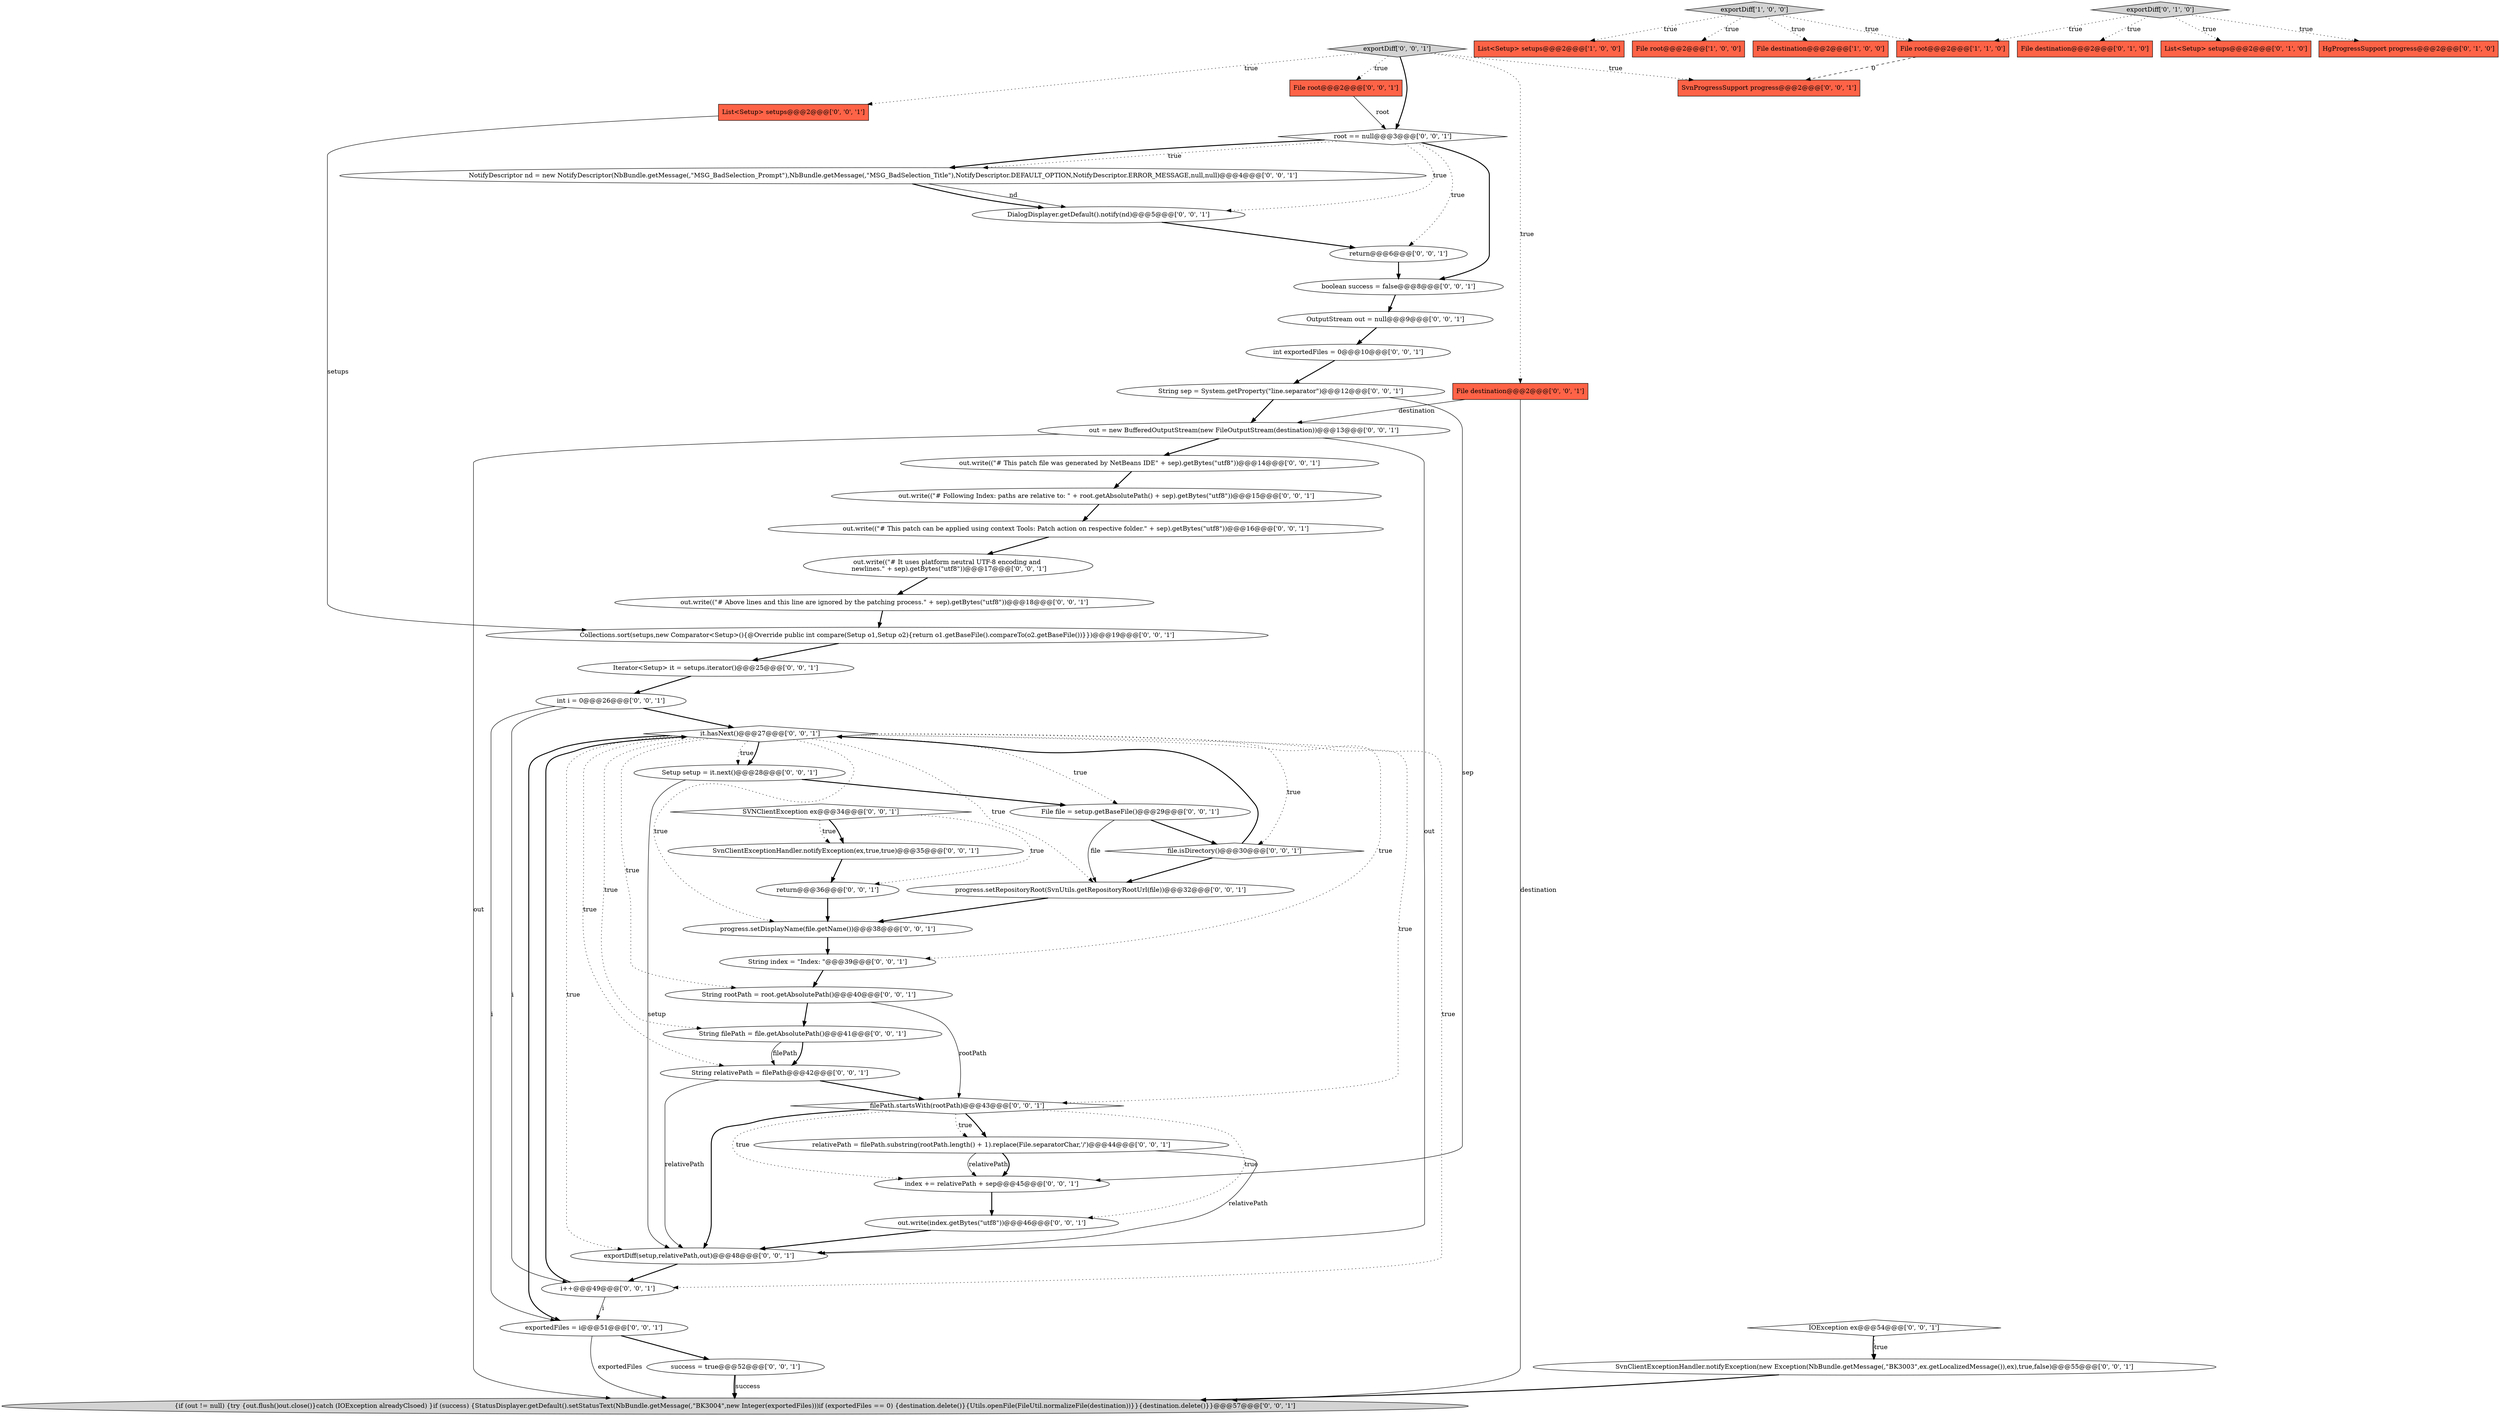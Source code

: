 digraph {
38 [style = filled, label = "Iterator<Setup> it = setups.iterator()@@@25@@@['0', '0', '1']", fillcolor = white, shape = ellipse image = "AAA0AAABBB3BBB"];
46 [style = filled, label = "out.write((\"# This patch can be applied using context Tools: Patch action on respective folder.\" + sep).getBytes(\"utf8\"))@@@16@@@['0', '0', '1']", fillcolor = white, shape = ellipse image = "AAA0AAABBB3BBB"];
51 [style = filled, label = "progress.setDisplayName(file.getName())@@@38@@@['0', '0', '1']", fillcolor = white, shape = ellipse image = "AAA0AAABBB3BBB"];
22 [style = filled, label = "Collections.sort(setups,new Comparator<Setup>(){@Override public int compare(Setup o1,Setup o2){return o1.getBaseFile().compareTo(o2.getBaseFile())}})@@@19@@@['0', '0', '1']", fillcolor = white, shape = ellipse image = "AAA0AAABBB3BBB"];
54 [style = filled, label = "exportDiff(setup,relativePath,out)@@@48@@@['0', '0', '1']", fillcolor = white, shape = ellipse image = "AAA0AAABBB3BBB"];
7 [style = filled, label = "File destination@@@2@@@['0', '1', '0']", fillcolor = tomato, shape = box image = "AAA0AAABBB2BBB"];
15 [style = filled, label = "int i = 0@@@26@@@['0', '0', '1']", fillcolor = white, shape = ellipse image = "AAA0AAABBB3BBB"];
41 [style = filled, label = "out.write((\"# It uses platform neutral UTF-8 encoding and \n newlines.\" + sep).getBytes(\"utf8\"))@@@17@@@['0', '0', '1']", fillcolor = white, shape = ellipse image = "AAA0AAABBB3BBB"];
0 [style = filled, label = "List<Setup> setups@@@2@@@['1', '0', '0']", fillcolor = tomato, shape = box image = "AAA0AAABBB1BBB"];
20 [style = filled, label = "String filePath = file.getAbsolutePath()@@@41@@@['0', '0', '1']", fillcolor = white, shape = ellipse image = "AAA0AAABBB3BBB"];
36 [style = filled, label = "SvnClientExceptionHandler.notifyException(ex,true,true)@@@35@@@['0', '0', '1']", fillcolor = white, shape = ellipse image = "AAA0AAABBB3BBB"];
31 [style = filled, label = "NotifyDescriptor nd = new NotifyDescriptor(NbBundle.getMessage(,\"MSG_BadSelection_Prompt\"),NbBundle.getMessage(,\"MSG_BadSelection_Title\"),NotifyDescriptor.DEFAULT_OPTION,NotifyDescriptor.ERROR_MESSAGE,null,null)@@@4@@@['0', '0', '1']", fillcolor = white, shape = ellipse image = "AAA0AAABBB3BBB"];
42 [style = filled, label = "String rootPath = root.getAbsolutePath()@@@40@@@['0', '0', '1']", fillcolor = white, shape = ellipse image = "AAA0AAABBB3BBB"];
8 [style = filled, label = "List<Setup> setups@@@2@@@['0', '1', '0']", fillcolor = tomato, shape = box image = "AAA0AAABBB2BBB"];
25 [style = filled, label = "boolean success = false@@@8@@@['0', '0', '1']", fillcolor = white, shape = ellipse image = "AAA0AAABBB3BBB"];
43 [style = filled, label = "out.write((\"# Following Index: paths are relative to: \" + root.getAbsolutePath() + sep).getBytes(\"utf8\"))@@@15@@@['0', '0', '1']", fillcolor = white, shape = ellipse image = "AAA0AAABBB3BBB"];
11 [style = filled, label = "File file = setup.getBaseFile()@@@29@@@['0', '0', '1']", fillcolor = white, shape = ellipse image = "AAA0AAABBB3BBB"];
47 [style = filled, label = "relativePath = filePath.substring(rootPath.length() + 1).replace(File.separatorChar,'/')@@@44@@@['0', '0', '1']", fillcolor = white, shape = ellipse image = "AAA0AAABBB3BBB"];
49 [style = filled, label = "SvnProgressSupport progress@@@2@@@['0', '0', '1']", fillcolor = tomato, shape = box image = "AAA0AAABBB3BBB"];
50 [style = filled, label = "int exportedFiles = 0@@@10@@@['0', '0', '1']", fillcolor = white, shape = ellipse image = "AAA0AAABBB3BBB"];
34 [style = filled, label = "return@@@36@@@['0', '0', '1']", fillcolor = white, shape = ellipse image = "AAA0AAABBB3BBB"];
45 [style = filled, label = "out.write(index.getBytes(\"utf8\"))@@@46@@@['0', '0', '1']", fillcolor = white, shape = ellipse image = "AAA0AAABBB3BBB"];
16 [style = filled, label = "String index = \"Index: \"@@@39@@@['0', '0', '1']", fillcolor = white, shape = ellipse image = "AAA0AAABBB3BBB"];
33 [style = filled, label = "filePath.startsWith(rootPath)@@@43@@@['0', '0', '1']", fillcolor = white, shape = diamond image = "AAA0AAABBB3BBB"];
4 [style = filled, label = "exportDiff['1', '0', '0']", fillcolor = lightgray, shape = diamond image = "AAA0AAABBB1BBB"];
19 [style = filled, label = "progress.setRepositoryRoot(SvnUtils.getRepositoryRootUrl(file))@@@32@@@['0', '0', '1']", fillcolor = white, shape = ellipse image = "AAA0AAABBB3BBB"];
18 [style = filled, label = "{if (out != null) {try {out.flush()out.close()}catch (IOException alreadyClsoed) }if (success) {StatusDisplayer.getDefault().setStatusText(NbBundle.getMessage(,\"BK3004\",new Integer(exportedFiles)))if (exportedFiles == 0) {destination.delete()}{Utils.openFile(FileUtil.normalizeFile(destination))}}{destination.delete()}}@@@57@@@['0', '0', '1']", fillcolor = lightgray, shape = ellipse image = "AAA0AAABBB3BBB"];
23 [style = filled, label = "String relativePath = filePath@@@42@@@['0', '0', '1']", fillcolor = white, shape = ellipse image = "AAA0AAABBB3BBB"];
10 [style = filled, label = "out.write((\"# This patch file was generated by NetBeans IDE\" + sep).getBytes(\"utf8\"))@@@14@@@['0', '0', '1']", fillcolor = white, shape = ellipse image = "AAA0AAABBB3BBB"];
32 [style = filled, label = "File destination@@@2@@@['0', '0', '1']", fillcolor = tomato, shape = box image = "AAA0AAABBB3BBB"];
2 [style = filled, label = "File root@@@2@@@['1', '0', '0']", fillcolor = tomato, shape = box image = "AAA0AAABBB1BBB"];
13 [style = filled, label = "DialogDisplayer.getDefault().notify(nd)@@@5@@@['0', '0', '1']", fillcolor = white, shape = ellipse image = "AAA0AAABBB3BBB"];
26 [style = filled, label = "it.hasNext()@@@27@@@['0', '0', '1']", fillcolor = white, shape = diamond image = "AAA0AAABBB3BBB"];
28 [style = filled, label = "success = true@@@52@@@['0', '0', '1']", fillcolor = white, shape = ellipse image = "AAA0AAABBB3BBB"];
39 [style = filled, label = "IOException ex@@@54@@@['0', '0', '1']", fillcolor = white, shape = diamond image = "AAA0AAABBB3BBB"];
48 [style = filled, label = "i++@@@49@@@['0', '0', '1']", fillcolor = white, shape = ellipse image = "AAA0AAABBB3BBB"];
3 [style = filled, label = "File root@@@2@@@['1', '1', '0']", fillcolor = tomato, shape = box image = "AAA0AAABBB1BBB"];
17 [style = filled, label = "file.isDirectory()@@@30@@@['0', '0', '1']", fillcolor = white, shape = diamond image = "AAA0AAABBB3BBB"];
27 [style = filled, label = "String sep = System.getProperty(\"line.separator\")@@@12@@@['0', '0', '1']", fillcolor = white, shape = ellipse image = "AAA0AAABBB3BBB"];
9 [style = filled, label = "OutputStream out = null@@@9@@@['0', '0', '1']", fillcolor = white, shape = ellipse image = "AAA0AAABBB3BBB"];
52 [style = filled, label = "exportDiff['0', '0', '1']", fillcolor = lightgray, shape = diamond image = "AAA0AAABBB3BBB"];
5 [style = filled, label = "HgProgressSupport progress@@@2@@@['0', '1', '0']", fillcolor = tomato, shape = box image = "AAA0AAABBB2BBB"];
30 [style = filled, label = "File root@@@2@@@['0', '0', '1']", fillcolor = tomato, shape = box image = "AAA0AAABBB3BBB"];
40 [style = filled, label = "List<Setup> setups@@@2@@@['0', '0', '1']", fillcolor = tomato, shape = box image = "AAA0AAABBB3BBB"];
12 [style = filled, label = "Setup setup = it.next()@@@28@@@['0', '0', '1']", fillcolor = white, shape = ellipse image = "AAA0AAABBB3BBB"];
24 [style = filled, label = "index += relativePath + sep@@@45@@@['0', '0', '1']", fillcolor = white, shape = ellipse image = "AAA0AAABBB3BBB"];
14 [style = filled, label = "return@@@6@@@['0', '0', '1']", fillcolor = white, shape = ellipse image = "AAA0AAABBB3BBB"];
29 [style = filled, label = "out.write((\"# Above lines and this line are ignored by the patching process.\" + sep).getBytes(\"utf8\"))@@@18@@@['0', '0', '1']", fillcolor = white, shape = ellipse image = "AAA0AAABBB3BBB"];
1 [style = filled, label = "File destination@@@2@@@['1', '0', '0']", fillcolor = tomato, shape = box image = "AAA0AAABBB1BBB"];
53 [style = filled, label = "out = new BufferedOutputStream(new FileOutputStream(destination))@@@13@@@['0', '0', '1']", fillcolor = white, shape = ellipse image = "AAA0AAABBB3BBB"];
37 [style = filled, label = "SVNClientException ex@@@34@@@['0', '0', '1']", fillcolor = white, shape = diamond image = "AAA0AAABBB3BBB"];
21 [style = filled, label = "SvnClientExceptionHandler.notifyException(new Exception(NbBundle.getMessage(,\"BK3003\",ex.getLocalizedMessage()),ex),true,false)@@@55@@@['0', '0', '1']", fillcolor = white, shape = ellipse image = "AAA0AAABBB3BBB"];
44 [style = filled, label = "root == null@@@3@@@['0', '0', '1']", fillcolor = white, shape = diamond image = "AAA0AAABBB3BBB"];
6 [style = filled, label = "exportDiff['0', '1', '0']", fillcolor = lightgray, shape = diamond image = "AAA0AAABBB2BBB"];
35 [style = filled, label = "exportedFiles = i@@@51@@@['0', '0', '1']", fillcolor = white, shape = ellipse image = "AAA0AAABBB3BBB"];
9->50 [style = bold, label=""];
52->44 [style = bold, label=""];
14->25 [style = bold, label=""];
4->1 [style = dotted, label="true"];
26->12 [style = dotted, label="true"];
26->19 [style = dotted, label="true"];
38->15 [style = bold, label=""];
21->18 [style = bold, label=""];
32->53 [style = solid, label="destination"];
11->19 [style = solid, label="file"];
26->12 [style = bold, label=""];
23->33 [style = bold, label=""];
26->35 [style = bold, label=""];
37->36 [style = dotted, label="true"];
52->30 [style = dotted, label="true"];
16->42 [style = bold, label=""];
26->16 [style = dotted, label="true"];
6->3 [style = dotted, label="true"];
31->13 [style = solid, label="nd"];
13->14 [style = bold, label=""];
28->18 [style = bold, label=""];
37->36 [style = bold, label=""];
40->22 [style = solid, label="setups"];
35->18 [style = solid, label="exportedFiles"];
27->53 [style = bold, label=""];
4->0 [style = dotted, label="true"];
12->11 [style = bold, label=""];
52->32 [style = dotted, label="true"];
26->20 [style = dotted, label="true"];
26->23 [style = dotted, label="true"];
42->33 [style = solid, label="rootPath"];
51->16 [style = bold, label=""];
44->14 [style = dotted, label="true"];
43->46 [style = bold, label=""];
46->41 [style = bold, label=""];
27->24 [style = solid, label="sep"];
44->13 [style = dotted, label="true"];
35->28 [style = bold, label=""];
22->38 [style = bold, label=""];
12->54 [style = solid, label="setup"];
20->23 [style = bold, label=""];
33->47 [style = bold, label=""];
32->18 [style = solid, label="destination"];
6->7 [style = dotted, label="true"];
11->17 [style = bold, label=""];
33->45 [style = dotted, label="true"];
44->31 [style = dotted, label="true"];
53->10 [style = bold, label=""];
4->2 [style = dotted, label="true"];
28->18 [style = solid, label="success"];
26->33 [style = dotted, label="true"];
48->35 [style = solid, label="i"];
26->42 [style = dotted, label="true"];
10->43 [style = bold, label=""];
50->27 [style = bold, label=""];
31->13 [style = bold, label=""];
25->9 [style = bold, label=""];
26->54 [style = dotted, label="true"];
15->35 [style = solid, label="i"];
33->47 [style = dotted, label="true"];
24->45 [style = bold, label=""];
48->26 [style = bold, label=""];
47->24 [style = solid, label="relativePath"];
34->51 [style = bold, label=""];
39->21 [style = bold, label=""];
4->3 [style = dotted, label="true"];
47->24 [style = bold, label=""];
6->8 [style = dotted, label="true"];
26->17 [style = dotted, label="true"];
33->24 [style = dotted, label="true"];
44->25 [style = bold, label=""];
37->34 [style = dotted, label="true"];
26->11 [style = dotted, label="true"];
53->18 [style = solid, label="out"];
19->51 [style = bold, label=""];
36->34 [style = bold, label=""];
44->31 [style = bold, label=""];
52->40 [style = dotted, label="true"];
20->23 [style = solid, label="filePath"];
39->21 [style = dotted, label="true"];
17->26 [style = bold, label=""];
52->49 [style = dotted, label="true"];
23->54 [style = solid, label="relativePath"];
47->54 [style = solid, label="relativePath"];
26->48 [style = dotted, label="true"];
41->29 [style = bold, label=""];
42->20 [style = bold, label=""];
54->48 [style = bold, label=""];
30->44 [style = solid, label="root"];
17->19 [style = bold, label=""];
15->26 [style = bold, label=""];
45->54 [style = bold, label=""];
15->48 [style = solid, label="i"];
3->49 [style = dashed, label="0"];
26->51 [style = dotted, label="true"];
53->54 [style = solid, label="out"];
29->22 [style = bold, label=""];
33->54 [style = bold, label=""];
6->5 [style = dotted, label="true"];
}
